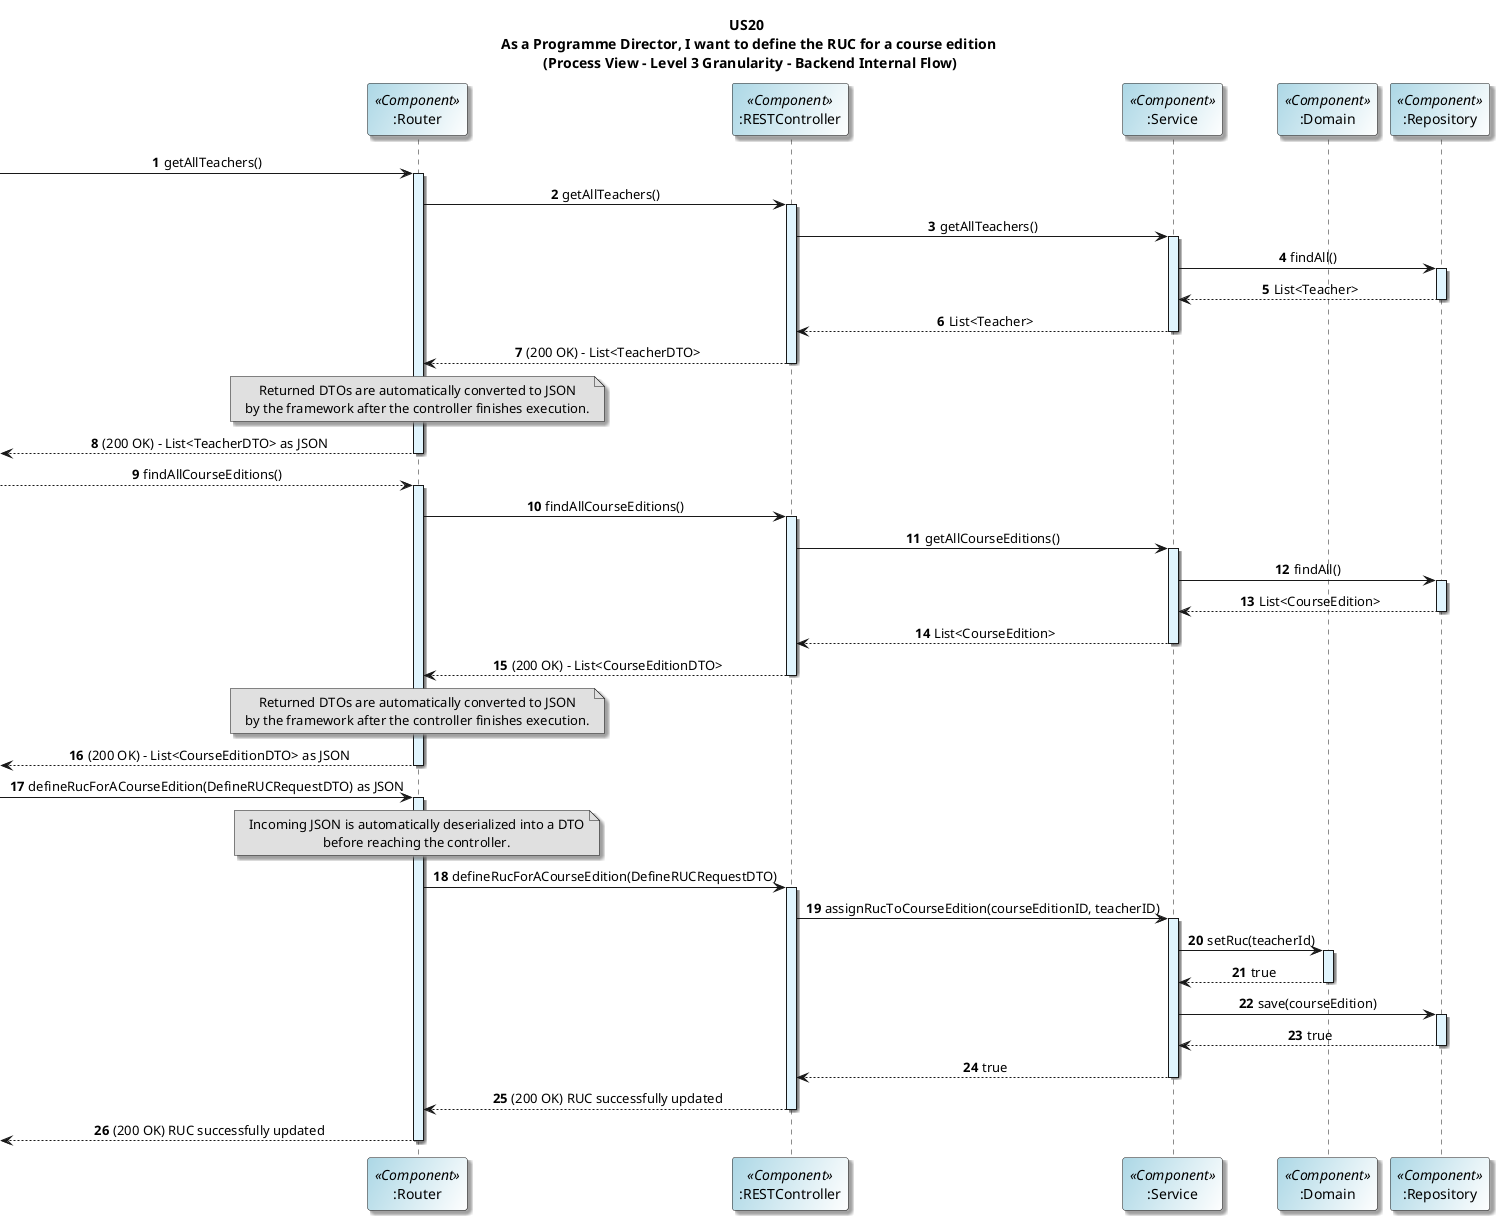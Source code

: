 @startuml
title US20 \n As a Programme Director, I want to define the RUC for a course edition \n (Process View - Level 3 Granularity - Backend Internal Flow)

skinparam titleFontName "Verdana"
skinparam defaultFontName "Verdana"
skinparam defaultTextAlignment center
skinparam shadowing true
skinparam actorBackgroundColor #lightblue
skinparam participantBackgroundColor #lightblue/white
autonumber

participant ":Router" as Router <<Component>>
participant ":RESTController" as Controller <<Component>>
participant ":Service" as Service <<Component>>
participant ":Domain" as Domain <<Component>>
participant ":Repository" as Repository <<Component>>


-> Router: getAllTeachers()


activate Router #E1F5FE

Router -> Controller: getAllTeachers()
activate Controller  #E1F5FE

Controller -> Service: getAllTeachers()
activate Service  #E1F5FE

Service -> Repository: findAll()
activate Repository  #E1F5FE


Repository --> Service: List<Teacher>
deactivate Repository
Service --> Controller: List<Teacher>
deactivate Service
Controller --> Router: (200 OK) – List<TeacherDTO>
deactivate Controller
note over Router #E0E0E0
  Returned DTOs are automatically converted to JSON
  by the framework after the controller finishes execution.
end note
<-- Router: (200 OK) – List<TeacherDTO> as JSON
deactivate Router





--> Router: findAllCourseEditions()
activate Router  #E1F5FE
Router -> Controller: findAllCourseEditions()
activate Controller  #E1F5FE

Controller -> Service: getAllCourseEditions()
activate Service  #E1F5FE

Service -> Repository: findAll()
activate Repository  #E1F5FE

Repository --> Service: List<CourseEdition>
deactivate Repository
Service --> Controller: List<CourseEdition>
deactivate Service
Controller --> Router: (200 OK) – List<CourseEditionDTO>
deactivate Controller
note over Router #E0E0E0
  Returned DTOs are automatically converted to JSON
  by the framework after the controller finishes execution.
end note
<-- Router: (200 OK) - List<CourseEditionDTO> as JSON
deactivate Router

-> Router: defineRucForACourseEdition(DefineRUCRequestDTO) as JSON
activate Router #E1F5FE

note over Router #E0E0E0
  Incoming JSON is automatically deserialized into a DTO
  before reaching the controller.
end note

Router -> Controller: defineRucForACourseEdition(DefineRUCRequestDTO)
activate Controller  #E1F5FE

Controller -> Service: assignRucToCourseEdition(courseEditionID, teacherID)
activate Service  #E1F5FE

Service -> Domain: setRuc(teacherId)
activate Domain  #E1F5FE
Domain --> Service: true
deactivate Domain

Service -> Repository: save(courseEdition)
activate Repository  #E1F5FE
Repository --> Service: true
deactivate Repository
Service --> Controller: true
deactivate Service
Controller --> Router: (200 OK) RUC successfully updated
deactivate Controller
<-- Router: (200 OK) RUC successfully updated
deactivate Router
@enduml
